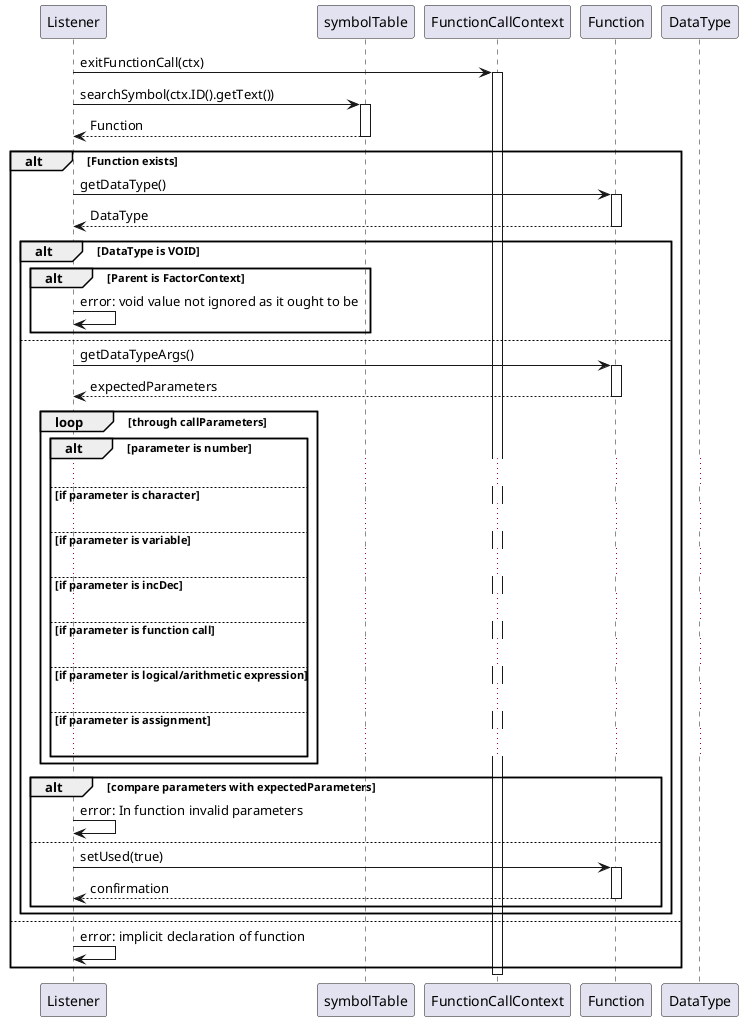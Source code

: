 @startuml sequence
participant Listener
participant symbolTable
participant FunctionCallContext
participant Function
participant DataType

Listener -> FunctionCallContext: exitFunctionCall(ctx)
activate FunctionCallContext
Listener -> symbolTable: searchSymbol(ctx.ID().getText())
activate symbolTable
symbolTable --> Listener: Function
deactivate symbolTable
alt Function exists
    Listener -> Function: getDataType()
    activate Function
    Function --> Listener: DataType
    deactivate Function
    alt DataType is VOID
        alt Parent is FactorContext
            Listener -> Listener: error: void value not ignored as it ought to be
        end
    else
        Listener -> Function: getDataTypeArgs()
        activate Function
        Function --> Listener: expectedParameters
        deactivate Function
        loop through callParameters
            alt parameter is number
                ...
            else if parameter is character
                ...
            else if parameter is variable
                ...
            else if parameter is incDec
                ...
            else if parameter is function call
                ...
            else if parameter is logical/arithmetic expression
                ...
            else if parameter is assignment
                ...
            end
        end
        alt compare parameters with expectedParameters
            Listener -> Listener: error: In function invalid parameters
        else
            Listener -> Function: setUsed(true)
            activate Function
            Function --> Listener: confirmation
            deactivate Function
        end
    end
else
    Listener -> Listener: error: implicit declaration of function
end
deactivate FunctionCallContext
@enduml
